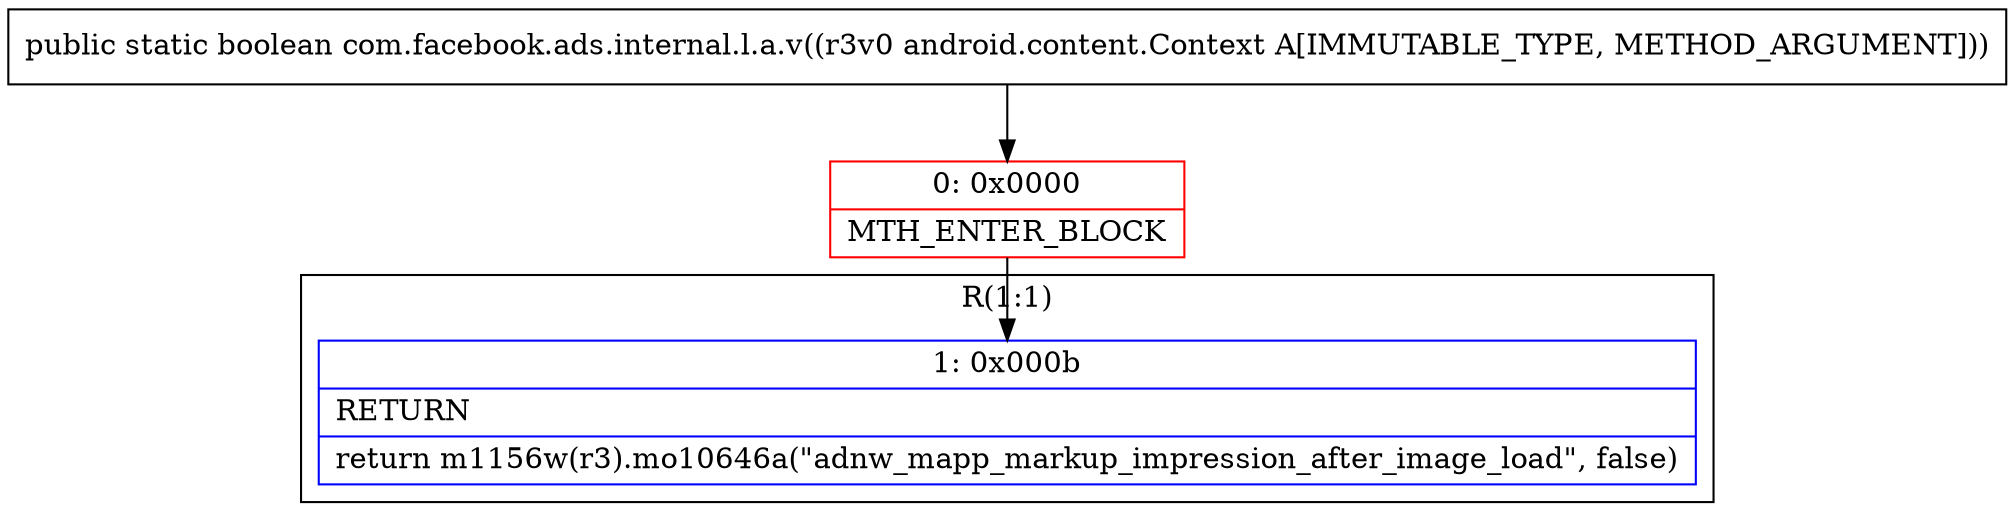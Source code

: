digraph "CFG forcom.facebook.ads.internal.l.a.v(Landroid\/content\/Context;)Z" {
subgraph cluster_Region_1176690297 {
label = "R(1:1)";
node [shape=record,color=blue];
Node_1 [shape=record,label="{1\:\ 0x000b|RETURN\l|return m1156w(r3).mo10646a(\"adnw_mapp_markup_impression_after_image_load\", false)\l}"];
}
Node_0 [shape=record,color=red,label="{0\:\ 0x0000|MTH_ENTER_BLOCK\l}"];
MethodNode[shape=record,label="{public static boolean com.facebook.ads.internal.l.a.v((r3v0 android.content.Context A[IMMUTABLE_TYPE, METHOD_ARGUMENT])) }"];
MethodNode -> Node_0;
Node_0 -> Node_1;
}

